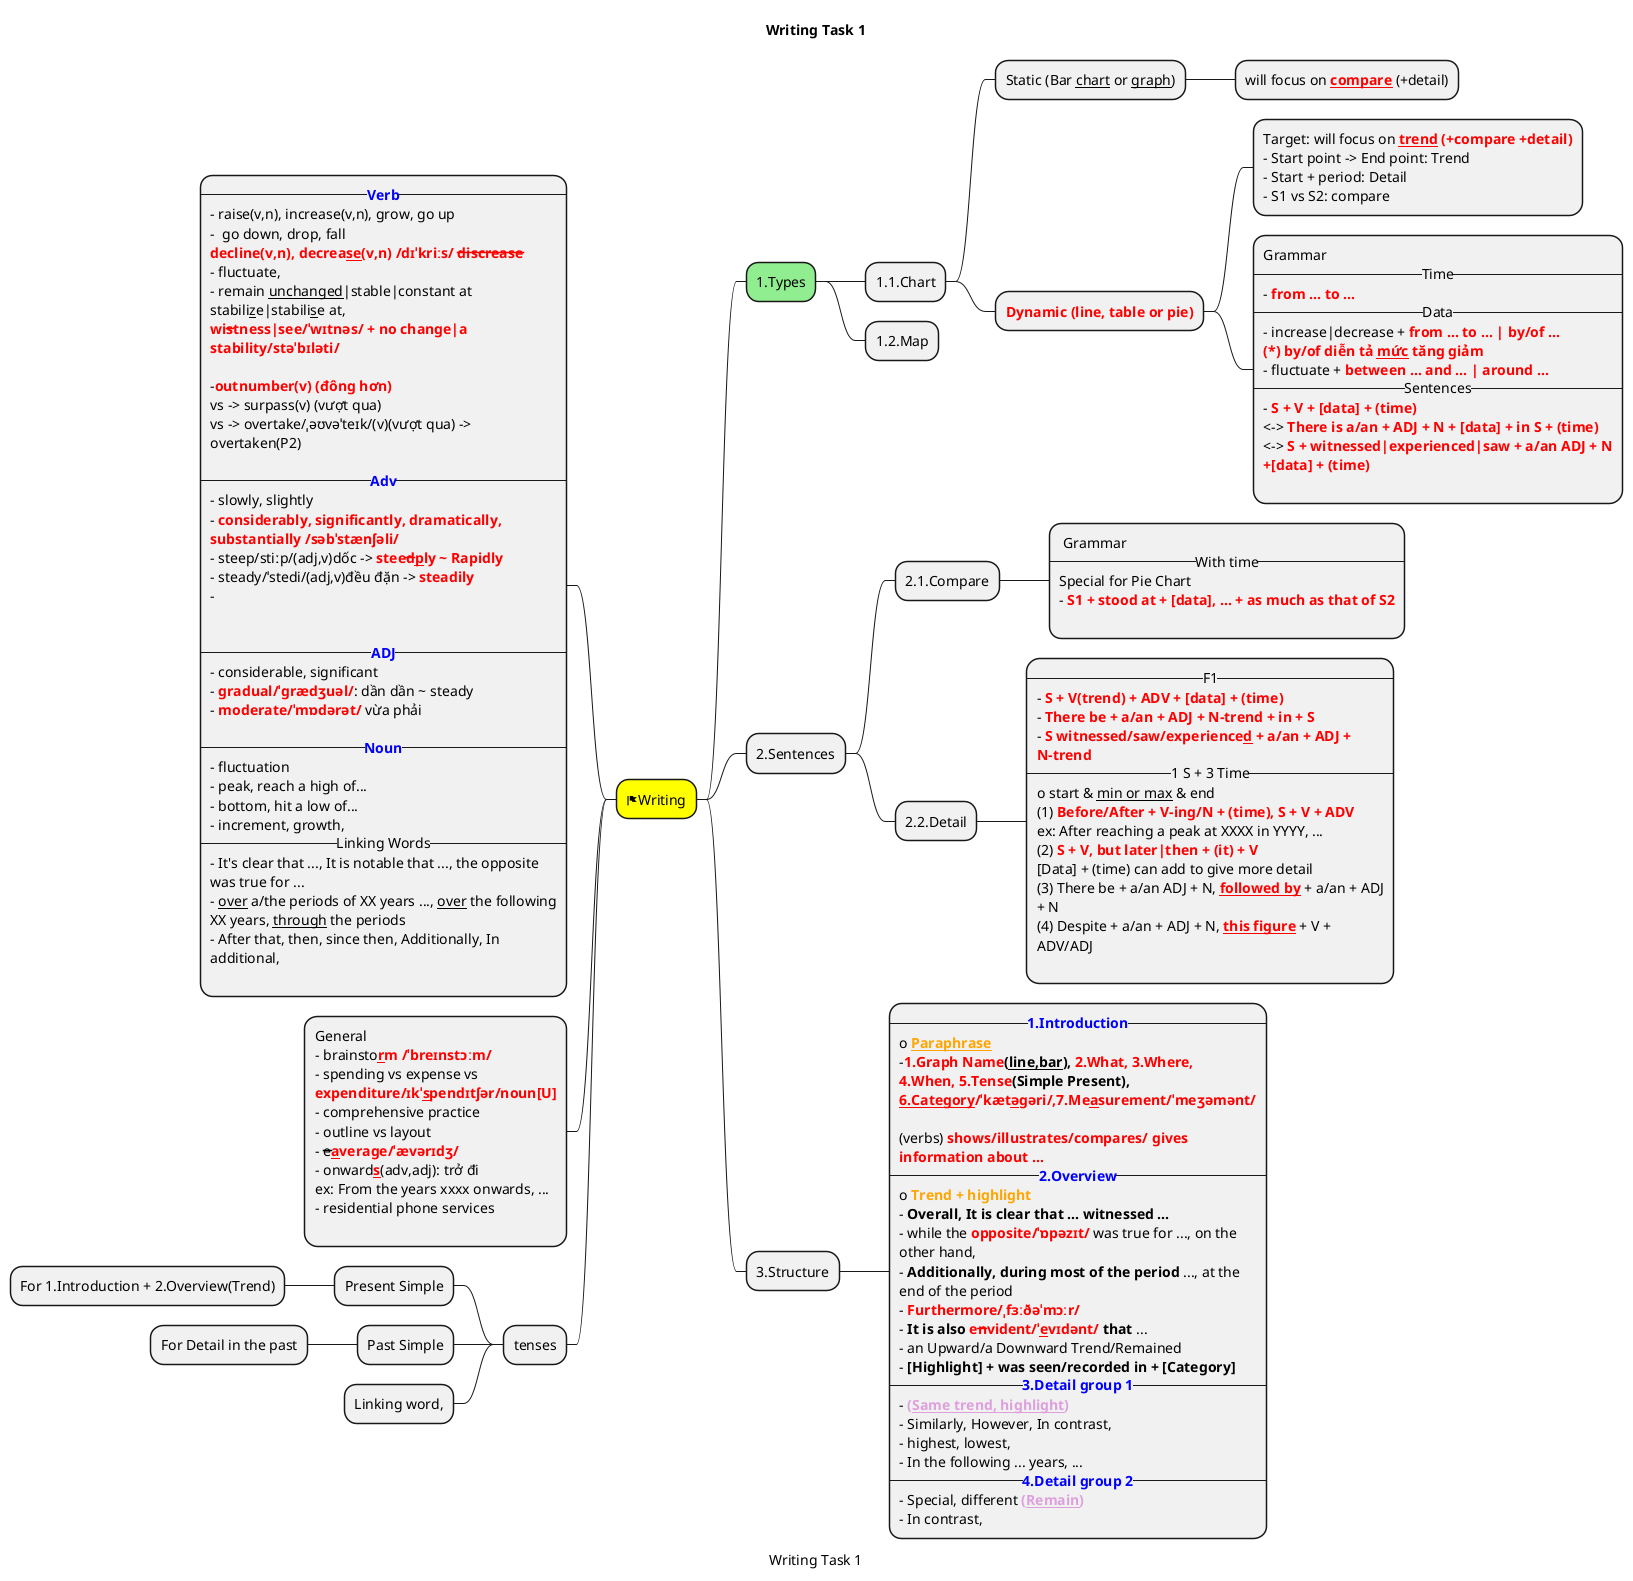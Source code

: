 @startmindmap

caption Writing Task 1
title Writing Task 1

skinparam {
    wrapWidth 350
    wrapWidth<<Structure>> 400
}

'* explain
'** - [] -> optional \n- () ->

*[#yellow] <&flag>Writing
**[#lightgreen] 1.Types
*** 1.1.Chart
**** Static (Bar __chart__ or __graph__)
***** will focus on <b><color:red>__compare__</b> (+detail)
**** <b><color:red>Dynamic (line, table or pie)
*****:Target: will focus on <b><color:red>__trend__ (+compare +detail)
- Start point -> End point: Trend
- Start + period: Detail
- S1 vs S2: compare;
*****:Grammar
--Time--
- <b><color:red>from ... to ...
--Data--
- increase|decrease + <b><color:red>from ... to ... | by/of ...
<b><color:red>(*) by/of diễn tả __mức__ tăng giảm
- fluctuate + <b><color:red>between ... and ... | around ...
--Sentences--
- <b><color:red>S + V + [data] + (time)
<-> <b><color:red>There is a/an + ADJ + N + [data] + in S + (time)
<-> <b><color:red>S + witnessed|experienced|saw + a/an ADJ + N +[data] + (time)
;


*** 1.2.Map
'*** 1.3.Diagram \n Process

** 2.Sentences
*** 2.1.Compare
****: Grammar
--With time--
Special for Pie Chart
- <b><color:red>S1 + stood at + [data], ... + as much as that of S2
;



*** 2.2.Detail
****:--F1--
- <b><color:red>S + V(trend) + ADV + [data] + (time)
- <b><color:red>There be + a/an + ADJ + N-trend + in + S
- <b><color:red>S witnessed/saw/experience__d__ + a/an + ADJ + N-trend
--1 S + 3 Time--
o start & __min or max__ & end
(1) <b><color:red>Before/After + V-ing/N + (time), S + V + ADV
ex: After reaching a peak at XXXX in YYYY, ...
(2) <b><color:red>S + V, but later|then + (it) + V
[Data] + (time) can add to give more detail
(3) There be + a/an ADJ + N, <b><color:red>__followed by__</b> + a/an + ADJ + N
(4) Despite + a/an + ADJ + N, <b><color:red>__this figure__</b> + V + ADV/ADJ
;




** 3.Structure
***:--<b><color:blue>1.Introduction--
o <b><color:orange>__Paraphrase__
-<b><color:red>1.Graph Name</color>(__line,bar__),<color:red> 2.What, 3.Where, 4.When, 5.Tense</color>(Simple Present),
<b><color:red>__6.Category__/ˈkæt__ə__ɡəri/,7.Me__a__surement/ˈmeʒəmənt/

(verbs) <b><color:red>shows/illustrates/compares/ gives information about ...
'
--<b><color:blue>2.Overview--
o <b><color:orange>Trend + highlight
- <b>Overall, It is clear that ... witnessed ...
- while the <b><color:red>opposite/ˈɒpəzɪt/</b> was true for ..., on the other hand,
- <b>Additionally, during most of the period</b> ..., at the end of the period
- <b><color:red>Furthermore/ˌfɜːðəˈmɔːr/
- <b>It is also <color:red>e--n--vident/ˈ__e__vɪdənt/</color> that</b> ...
- an Upward/a Downward Trend/Remained
- <b>[Highlight] + was seen/recorded in + [Category]
'
--<b><color:blue>3.Detail group 1--
- <b><color:plum>(__Same trend, highlight__)
- Similarly, However, In contrast,
- highest, lowest,
- In the following ... years, ...
'
--<b><color:blue>4.Detail group 2--
- Special, different <b><color:plum>(__Remain__)
- In contrast, ;






left side
'* Vocabulary
**:--<b><color:blue>Verb--
- raise(v,n), increase(v,n), grow, go up
-  go down, drop, fall
<b><color:red>decline(v,n), decrea__se__(v,n) /dɪˈkriːs/ --discrease--
- fluctuate,
- remain __unchanged__|stable|constant at
stabili__z__e|stabili__s__e at,
<b><color:red>wi--s--tness|see/ˈwɪtnəs/ + no change|a stability/stəˈbɪləti/

-<b><color:red>outnumber(v) (đông hơn)
vs -> surpass(v) (vượt qua)
vs -> overtake/ˌəʊvəˈteɪk/(v)(vượt qua) -> overtaken(P2)

--<b><color:blue>Adv--
- slowly, slightly
- <b><color:red>considerably, significantly, dramatically, substantially /səbˈstænʃəli/
- steep/stiːp/(adj,v)dốc -> <b><color:red>stee--d--__p__ly ~ Rapidly
- steady/ˈstedi/(adj,v)đều đặn -> <b><color:red>steadily
- <b><color:red>


--<b><color:blue>ADJ--
- considerable, significant
- <b><color:red>gradual/ˈɡrædʒuəl/</b>: dần dần ~ steady
- <b><color:red>moderate/ˈmɒdərət/</b> vừa phải

--<b><color:blue>Noun--
- fluctuation
- peak, reach a high of...
- bottom, hit a low of...
- increment, growth,
--Linking Words--
- It's clear that ..., It is notable that ..., the opposite was true for ...
- __over__ a/the periods of XX years ..., __over__ the following XX years, __through__ the periods
- After that, then, since then, Additionally, In additional,
;
**:General
- brainsto<b><color:red>__r__m /ˈbreɪnstɔːm/
- spending vs expense vs <b><color:red>expenditure/ɪkˈ__s__pendɪtʃər/noun[U]
- comprehensive practice
- outline vs layout
- --e--<b><color:red>__a__verage/ˈævərɪdʒ/
- onward<b><color:red>__s__</b>(adv,adj): trở đi
ex: From the years xxxx onwards, ...
- residential phone services
;

** tenses
*** Present Simple
**** For 1.Introduction + 2.Overview(Trend)
*** Past Simple
**** For Detail in the past
*** Linking word,


@endmindmap

